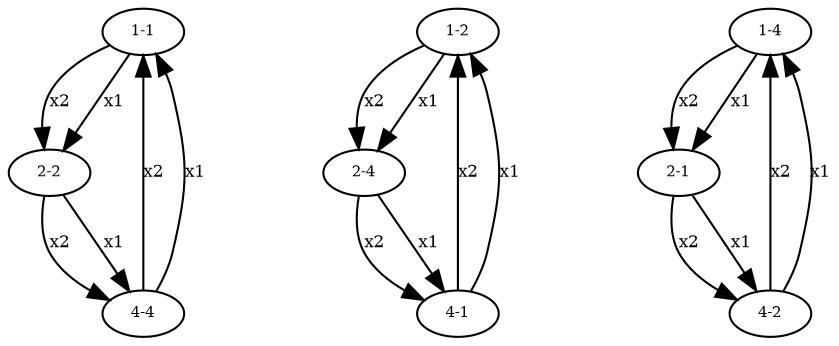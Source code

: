 digraph d1 {
"Hv1-1" [label="1-1",fontsize=7,width=.01,height=.01];
"Hv1-1" -> "Hv2-2" [label="x2",fontsize=8];
"Hv1-1" -> "Hv2-2" [label="x1",fontsize=8];
"Hv1-2" [label="1-2",fontsize=7,width=.01,height=.01];
"Hv1-2" -> "Hv2-4" [label="x2",fontsize=8];
"Hv1-2" -> "Hv2-4" [label="x1",fontsize=8];
"Hv1-4" [label="1-4",fontsize=7,width=.01,height=.01];
"Hv1-4" -> "Hv2-1" [label="x2",fontsize=8];
"Hv1-4" -> "Hv2-1" [label="x1",fontsize=8];
"Hv2-1" [label="2-1",fontsize=7,width=.01,height=.01];
"Hv2-1" -> "Hv4-2" [label="x2",fontsize=8];
"Hv2-1" -> "Hv4-2" [label="x1",fontsize=8];
"Hv2-2" [label="2-2",fontsize=7,width=.01,height=.01];
"Hv2-2" -> "Hv4-4" [label="x2",fontsize=8];
"Hv2-2" -> "Hv4-4" [label="x1",fontsize=8];
"Hv2-4" [label="2-4",fontsize=7,width=.01,height=.01];
"Hv2-4" -> "Hv4-1" [label="x2",fontsize=8];
"Hv2-4" -> "Hv4-1" [label="x1",fontsize=8];
"Hv4-1" [label="4-1",fontsize=7,width=.01,height=.01];
"Hv4-1" -> "Hv1-2" [label="x2",fontsize=8];
"Hv4-1" -> "Hv1-2" [label="x1",fontsize=8];
"Hv4-2" [label="4-2",fontsize=7,width=.01,height=.01];
"Hv4-2" -> "Hv1-4" [label="x2",fontsize=8];
"Hv4-2" -> "Hv1-4" [label="x1",fontsize=8];
"Hv4-4" [label="4-4",fontsize=7,width=.01,height=.01];
"Hv4-4" -> "Hv1-1" [label="x2",fontsize=8];
"Hv4-4" -> "Hv1-1" [label="x1",fontsize=8];
}